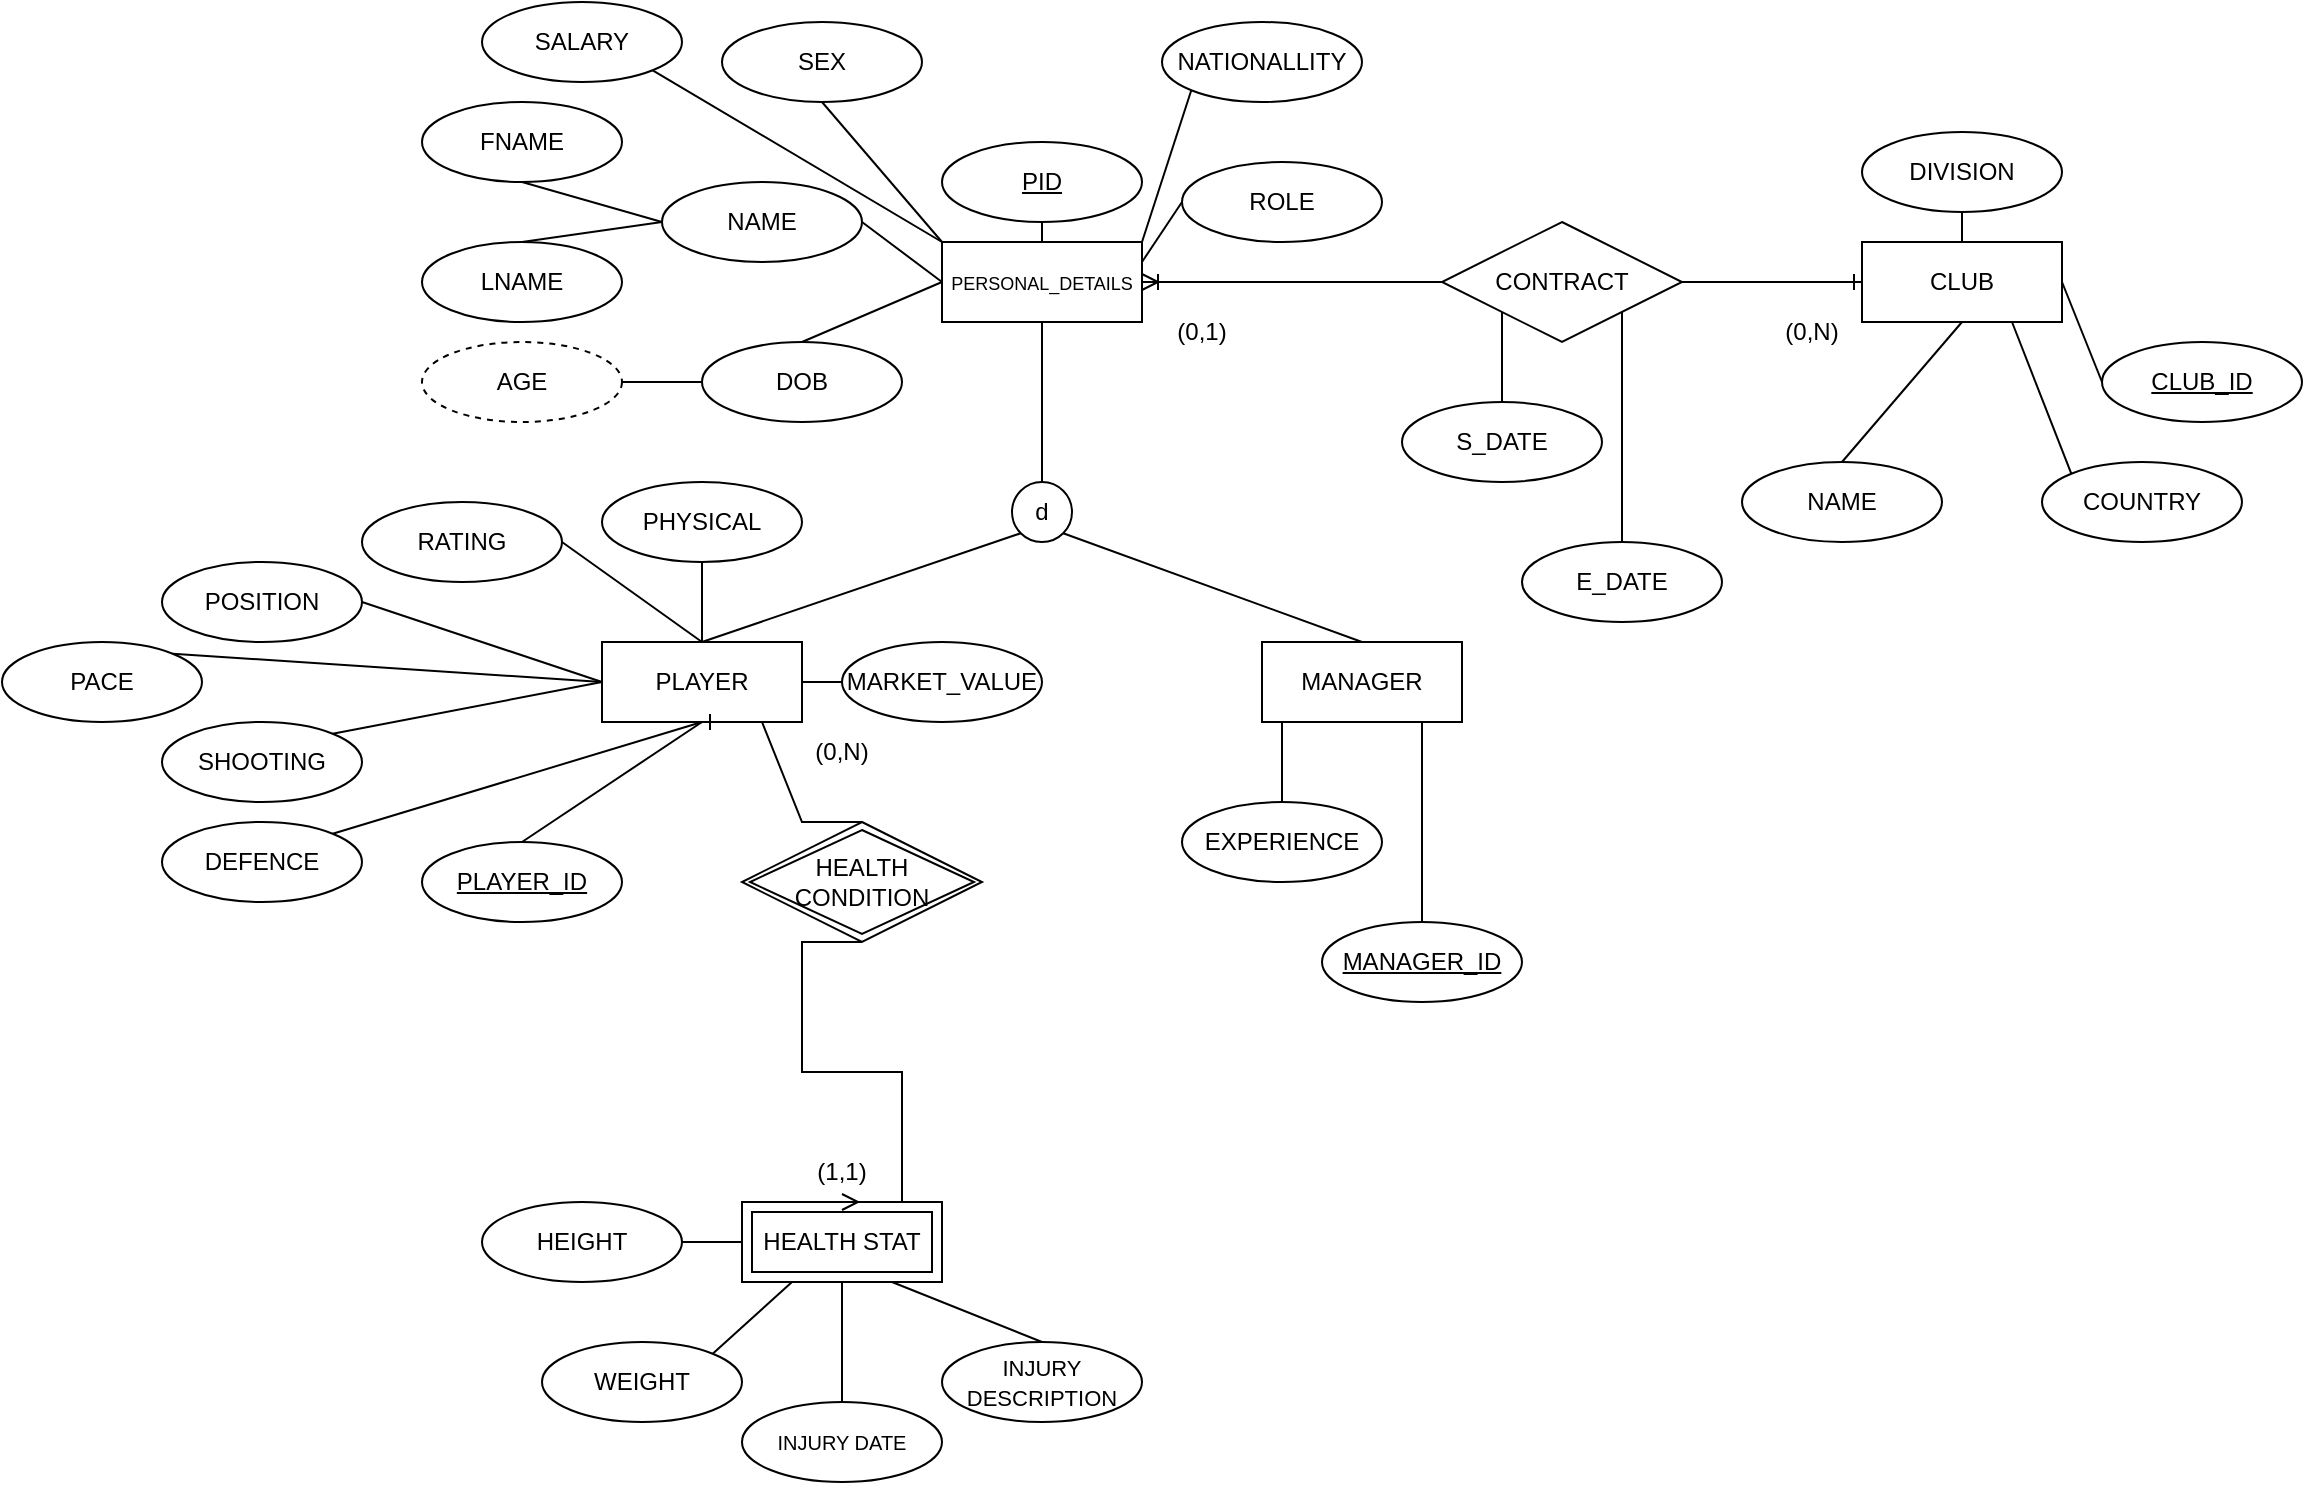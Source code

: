 <mxfile version="22.1.0" type="device">
  <diagram id="R2lEEEUBdFMjLlhIrx00" name="Page-1">
    <mxGraphModel dx="2350" dy="809" grid="1" gridSize="10" guides="1" tooltips="1" connect="1" arrows="1" fold="1" page="1" pageScale="1" pageWidth="850" pageHeight="1100" math="0" shadow="0" extFonts="Permanent Marker^https://fonts.googleapis.com/css?family=Permanent+Marker">
      <root>
        <mxCell id="0" />
        <mxCell id="1" parent="0" />
        <mxCell id="5r5LyRf42d5OrYnqEaNh-48" value="&lt;font style=&quot;font-size: 9px;&quot;&gt;PERSONAL_DETAILS&lt;/font&gt;" style="whiteSpace=wrap;html=1;align=center;" parent="1" vertex="1">
          <mxGeometry x="-40" y="120" width="100" height="40" as="geometry" />
        </mxCell>
        <mxCell id="5r5LyRf42d5OrYnqEaNh-50" value="MANAGER" style="whiteSpace=wrap;html=1;align=center;" parent="1" vertex="1">
          <mxGeometry x="120" y="320" width="100" height="40" as="geometry" />
        </mxCell>
        <mxCell id="5r5LyRf42d5OrYnqEaNh-51" value="PLAYER" style="whiteSpace=wrap;html=1;align=center;" parent="1" vertex="1">
          <mxGeometry x="-210" y="320" width="100" height="40" as="geometry" />
        </mxCell>
        <mxCell id="5r5LyRf42d5OrYnqEaNh-53" value="d" style="ellipse;whiteSpace=wrap;html=1;aspect=fixed;" parent="1" vertex="1">
          <mxGeometry x="-5" y="240" width="30" height="30" as="geometry" />
        </mxCell>
        <mxCell id="5r5LyRf42d5OrYnqEaNh-54" value="" style="endArrow=none;html=1;rounded=0;entryX=0;entryY=1;entryDx=0;entryDy=0;exitX=0.5;exitY=0;exitDx=0;exitDy=0;" parent="1" source="5r5LyRf42d5OrYnqEaNh-51" target="5r5LyRf42d5OrYnqEaNh-53" edge="1">
          <mxGeometry width="50" height="50" relative="1" as="geometry">
            <mxPoint x="310" y="260" as="sourcePoint" />
            <mxPoint x="360" y="210" as="targetPoint" />
          </mxGeometry>
        </mxCell>
        <mxCell id="5r5LyRf42d5OrYnqEaNh-56" value="" style="endArrow=none;html=1;rounded=0;entryX=1;entryY=1;entryDx=0;entryDy=0;exitX=0.5;exitY=0;exitDx=0;exitDy=0;" parent="1" source="5r5LyRf42d5OrYnqEaNh-50" target="5r5LyRf42d5OrYnqEaNh-53" edge="1">
          <mxGeometry width="50" height="50" relative="1" as="geometry">
            <mxPoint x="310" y="260" as="sourcePoint" />
            <mxPoint x="360" y="210" as="targetPoint" />
          </mxGeometry>
        </mxCell>
        <mxCell id="5r5LyRf42d5OrYnqEaNh-58" value="" style="endArrow=none;html=1;rounded=0;entryX=0.5;entryY=1;entryDx=0;entryDy=0;exitX=0.5;exitY=0;exitDx=0;exitDy=0;" parent="1" source="5r5LyRf42d5OrYnqEaNh-53" target="5r5LyRf42d5OrYnqEaNh-48" edge="1">
          <mxGeometry width="50" height="50" relative="1" as="geometry">
            <mxPoint x="280" y="260" as="sourcePoint" />
            <mxPoint x="330" y="210" as="targetPoint" />
          </mxGeometry>
        </mxCell>
        <mxCell id="5r5LyRf42d5OrYnqEaNh-59" value="EXPERIENCE" style="ellipse;whiteSpace=wrap;html=1;align=center;" parent="1" vertex="1">
          <mxGeometry x="80" y="400" width="100" height="40" as="geometry" />
        </mxCell>
        <mxCell id="5r5LyRf42d5OrYnqEaNh-60" value="" style="endArrow=none;html=1;rounded=0;exitX=0.5;exitY=0;exitDx=0;exitDy=0;" parent="1" source="5r5LyRf42d5OrYnqEaNh-59" edge="1">
          <mxGeometry width="50" height="50" relative="1" as="geometry">
            <mxPoint x="280" y="260" as="sourcePoint" />
            <mxPoint x="130" y="360" as="targetPoint" />
          </mxGeometry>
        </mxCell>
        <mxCell id="5r5LyRf42d5OrYnqEaNh-61" value="NAME" style="ellipse;whiteSpace=wrap;html=1;align=center;" parent="1" vertex="1">
          <mxGeometry x="-180" y="90" width="100" height="40" as="geometry" />
        </mxCell>
        <mxCell id="5r5LyRf42d5OrYnqEaNh-62" value="PID" style="ellipse;whiteSpace=wrap;html=1;align=center;fontStyle=4;" parent="1" vertex="1">
          <mxGeometry x="-40" y="70" width="100" height="40" as="geometry" />
        </mxCell>
        <mxCell id="5r5LyRf42d5OrYnqEaNh-63" value="" style="endArrow=none;html=1;rounded=0;entryX=0.5;entryY=1;entryDx=0;entryDy=0;exitX=0.5;exitY=0;exitDx=0;exitDy=0;" parent="1" source="5r5LyRf42d5OrYnqEaNh-48" target="5r5LyRf42d5OrYnqEaNh-62" edge="1">
          <mxGeometry width="50" height="50" relative="1" as="geometry">
            <mxPoint x="280" y="260" as="sourcePoint" />
            <mxPoint x="330" y="210" as="targetPoint" />
          </mxGeometry>
        </mxCell>
        <mxCell id="5r5LyRf42d5OrYnqEaNh-64" value="" style="endArrow=none;html=1;rounded=0;entryX=1;entryY=0.5;entryDx=0;entryDy=0;exitX=0;exitY=0.5;exitDx=0;exitDy=0;" parent="1" source="5r5LyRf42d5OrYnqEaNh-48" target="5r5LyRf42d5OrYnqEaNh-61" edge="1">
          <mxGeometry width="50" height="50" relative="1" as="geometry">
            <mxPoint x="280" y="260" as="sourcePoint" />
            <mxPoint x="330" y="210" as="targetPoint" />
          </mxGeometry>
        </mxCell>
        <mxCell id="5r5LyRf42d5OrYnqEaNh-65" value="FNAME" style="ellipse;whiteSpace=wrap;html=1;align=center;" parent="1" vertex="1">
          <mxGeometry x="-300" y="50" width="100" height="40" as="geometry" />
        </mxCell>
        <mxCell id="5r5LyRf42d5OrYnqEaNh-66" value="LNAME" style="ellipse;whiteSpace=wrap;html=1;align=center;" parent="1" vertex="1">
          <mxGeometry x="-300" y="120" width="100" height="40" as="geometry" />
        </mxCell>
        <mxCell id="5r5LyRf42d5OrYnqEaNh-67" value="" style="endArrow=none;html=1;rounded=0;entryX=0.5;entryY=1;entryDx=0;entryDy=0;exitX=0;exitY=0.5;exitDx=0;exitDy=0;" parent="1" source="5r5LyRf42d5OrYnqEaNh-61" target="5r5LyRf42d5OrYnqEaNh-65" edge="1">
          <mxGeometry width="50" height="50" relative="1" as="geometry">
            <mxPoint x="80" y="260" as="sourcePoint" />
            <mxPoint x="130" y="210" as="targetPoint" />
          </mxGeometry>
        </mxCell>
        <mxCell id="5r5LyRf42d5OrYnqEaNh-68" value="" style="endArrow=none;html=1;rounded=0;entryX=0.5;entryY=0;entryDx=0;entryDy=0;exitX=0;exitY=0.5;exitDx=0;exitDy=0;" parent="1" source="5r5LyRf42d5OrYnqEaNh-61" target="5r5LyRf42d5OrYnqEaNh-66" edge="1">
          <mxGeometry width="50" height="50" relative="1" as="geometry">
            <mxPoint x="80" y="260" as="sourcePoint" />
            <mxPoint x="130" y="210" as="targetPoint" />
          </mxGeometry>
        </mxCell>
        <mxCell id="5r5LyRf42d5OrYnqEaNh-69" value="SEX" style="ellipse;whiteSpace=wrap;html=1;align=center;" parent="1" vertex="1">
          <mxGeometry x="-150" y="10" width="100" height="40" as="geometry" />
        </mxCell>
        <mxCell id="5r5LyRf42d5OrYnqEaNh-70" value="" style="endArrow=none;html=1;rounded=0;entryX=0.5;entryY=1;entryDx=0;entryDy=0;" parent="1" target="5r5LyRf42d5OrYnqEaNh-69" edge="1">
          <mxGeometry width="50" height="50" relative="1" as="geometry">
            <mxPoint x="-40" y="120" as="sourcePoint" />
            <mxPoint x="130" y="210" as="targetPoint" />
          </mxGeometry>
        </mxCell>
        <mxCell id="5r5LyRf42d5OrYnqEaNh-71" value="DOB" style="ellipse;whiteSpace=wrap;html=1;align=center;" parent="1" vertex="1">
          <mxGeometry x="-160" y="170" width="100" height="40" as="geometry" />
        </mxCell>
        <mxCell id="5r5LyRf42d5OrYnqEaNh-72" value="" style="endArrow=none;html=1;rounded=0;entryX=0;entryY=0.5;entryDx=0;entryDy=0;exitX=0.5;exitY=0;exitDx=0;exitDy=0;" parent="1" source="5r5LyRf42d5OrYnqEaNh-71" target="5r5LyRf42d5OrYnqEaNh-48" edge="1">
          <mxGeometry width="50" height="50" relative="1" as="geometry">
            <mxPoint x="80" y="260" as="sourcePoint" />
            <mxPoint x="130" y="210" as="targetPoint" />
          </mxGeometry>
        </mxCell>
        <mxCell id="5r5LyRf42d5OrYnqEaNh-73" value="AGE" style="ellipse;whiteSpace=wrap;html=1;align=center;dashed=1;" parent="1" vertex="1">
          <mxGeometry x="-300" y="170" width="100" height="40" as="geometry" />
        </mxCell>
        <mxCell id="5r5LyRf42d5OrYnqEaNh-74" value="" style="endArrow=none;html=1;rounded=0;entryX=0;entryY=0.5;entryDx=0;entryDy=0;exitX=1;exitY=0.5;exitDx=0;exitDy=0;" parent="1" source="5r5LyRf42d5OrYnqEaNh-73" target="5r5LyRf42d5OrYnqEaNh-71" edge="1">
          <mxGeometry width="50" height="50" relative="1" as="geometry">
            <mxPoint x="80" y="260" as="sourcePoint" />
            <mxPoint x="130" y="210" as="targetPoint" />
          </mxGeometry>
        </mxCell>
        <mxCell id="5r5LyRf42d5OrYnqEaNh-76" value="NATIONALLITY" style="ellipse;whiteSpace=wrap;html=1;align=center;" parent="1" vertex="1">
          <mxGeometry x="70" y="10" width="100" height="40" as="geometry" />
        </mxCell>
        <mxCell id="5r5LyRf42d5OrYnqEaNh-77" value="" style="endArrow=none;html=1;rounded=0;entryX=0;entryY=1;entryDx=0;entryDy=0;exitX=1;exitY=0;exitDx=0;exitDy=0;" parent="1" source="5r5LyRf42d5OrYnqEaNh-48" target="5r5LyRf42d5OrYnqEaNh-76" edge="1">
          <mxGeometry width="50" height="50" relative="1" as="geometry">
            <mxPoint x="80" y="260" as="sourcePoint" />
            <mxPoint x="130" y="210" as="targetPoint" />
          </mxGeometry>
        </mxCell>
        <mxCell id="5r5LyRf42d5OrYnqEaNh-81" value="PLAYER_ID" style="ellipse;whiteSpace=wrap;html=1;align=center;fontStyle=4;" parent="1" vertex="1">
          <mxGeometry x="-300" y="420" width="100" height="40" as="geometry" />
        </mxCell>
        <mxCell id="5r5LyRf42d5OrYnqEaNh-82" value="MANAGER_ID&lt;br&gt;" style="ellipse;whiteSpace=wrap;html=1;align=center;fontStyle=4;" parent="1" vertex="1">
          <mxGeometry x="150" y="460" width="100" height="40" as="geometry" />
        </mxCell>
        <mxCell id="5r5LyRf42d5OrYnqEaNh-83" value="" style="endArrow=none;html=1;rounded=0;exitX=0.5;exitY=0;exitDx=0;exitDy=0;" parent="1" source="5r5LyRf42d5OrYnqEaNh-82" edge="1">
          <mxGeometry width="50" height="50" relative="1" as="geometry">
            <mxPoint x="160" y="260" as="sourcePoint" />
            <mxPoint x="200" y="360" as="targetPoint" />
          </mxGeometry>
        </mxCell>
        <mxCell id="5r5LyRf42d5OrYnqEaNh-84" value="" style="endArrow=none;html=1;rounded=0;exitX=0.5;exitY=0;exitDx=0;exitDy=0;" parent="1" source="5r5LyRf42d5OrYnqEaNh-81" edge="1">
          <mxGeometry width="50" height="50" relative="1" as="geometry">
            <mxPoint x="-50" y="360" as="sourcePoint" />
            <mxPoint x="-160" y="360" as="targetPoint" />
          </mxGeometry>
        </mxCell>
        <mxCell id="5r5LyRf42d5OrYnqEaNh-85" value="RATING" style="ellipse;whiteSpace=wrap;html=1;align=center;" parent="1" vertex="1">
          <mxGeometry x="-330" y="250" width="100" height="40" as="geometry" />
        </mxCell>
        <mxCell id="5r5LyRf42d5OrYnqEaNh-86" value="" style="endArrow=none;html=1;rounded=0;entryX=0.5;entryY=0;entryDx=0;entryDy=0;exitX=1;exitY=0.5;exitDx=0;exitDy=0;" parent="1" source="5r5LyRf42d5OrYnqEaNh-85" target="5r5LyRf42d5OrYnqEaNh-51" edge="1">
          <mxGeometry width="50" height="50" relative="1" as="geometry">
            <mxPoint x="-50" y="360" as="sourcePoint" />
            <mxPoint y="310" as="targetPoint" />
          </mxGeometry>
        </mxCell>
        <mxCell id="5r5LyRf42d5OrYnqEaNh-87" value="POSITION" style="ellipse;whiteSpace=wrap;html=1;align=center;" parent="1" vertex="1">
          <mxGeometry x="-430" y="280" width="100" height="40" as="geometry" />
        </mxCell>
        <mxCell id="5r5LyRf42d5OrYnqEaNh-88" value="" style="endArrow=none;html=1;rounded=0;exitX=1;exitY=0.5;exitDx=0;exitDy=0;entryX=0;entryY=0.5;entryDx=0;entryDy=0;" parent="1" source="5r5LyRf42d5OrYnqEaNh-87" target="5r5LyRf42d5OrYnqEaNh-51" edge="1">
          <mxGeometry width="50" height="50" relative="1" as="geometry">
            <mxPoint x="-50" y="360" as="sourcePoint" />
            <mxPoint x="-220" y="340" as="targetPoint" />
          </mxGeometry>
        </mxCell>
        <mxCell id="5r5LyRf42d5OrYnqEaNh-89" value="PACE" style="ellipse;whiteSpace=wrap;html=1;align=center;" parent="1" vertex="1">
          <mxGeometry x="-510" y="320" width="100" height="40" as="geometry" />
        </mxCell>
        <mxCell id="5r5LyRf42d5OrYnqEaNh-90" value="SHOOTING" style="ellipse;whiteSpace=wrap;html=1;align=center;" parent="1" vertex="1">
          <mxGeometry x="-430" y="360" width="100" height="40" as="geometry" />
        </mxCell>
        <mxCell id="5r5LyRf42d5OrYnqEaNh-91" value="DEFENCE" style="ellipse;whiteSpace=wrap;html=1;align=center;" parent="1" vertex="1">
          <mxGeometry x="-430" y="410" width="100" height="40" as="geometry" />
        </mxCell>
        <mxCell id="5r5LyRf42d5OrYnqEaNh-92" value="&lt;font style=&quot;font-size: 11px;&quot;&gt;INJURY DESCRIPTION&lt;/font&gt;" style="ellipse;whiteSpace=wrap;html=1;align=center;" parent="1" vertex="1">
          <mxGeometry x="-40" y="670" width="100" height="40" as="geometry" />
        </mxCell>
        <mxCell id="5r5LyRf42d5OrYnqEaNh-93" value="PHYSICAL" style="ellipse;whiteSpace=wrap;html=1;align=center;" parent="1" vertex="1">
          <mxGeometry x="-210" y="240" width="100" height="40" as="geometry" />
        </mxCell>
        <mxCell id="5r5LyRf42d5OrYnqEaNh-94" value="" style="endArrow=none;html=1;rounded=0;entryX=0;entryY=0.5;entryDx=0;entryDy=0;exitX=1;exitY=0;exitDx=0;exitDy=0;" parent="1" source="5r5LyRf42d5OrYnqEaNh-89" target="5r5LyRf42d5OrYnqEaNh-51" edge="1">
          <mxGeometry width="50" height="50" relative="1" as="geometry">
            <mxPoint x="-50" y="360" as="sourcePoint" />
            <mxPoint y="310" as="targetPoint" />
          </mxGeometry>
        </mxCell>
        <mxCell id="5r5LyRf42d5OrYnqEaNh-97" value="" style="endArrow=none;html=1;rounded=0;entryX=0;entryY=0.5;entryDx=0;entryDy=0;exitX=1;exitY=0;exitDx=0;exitDy=0;" parent="1" source="5r5LyRf42d5OrYnqEaNh-90" target="5r5LyRf42d5OrYnqEaNh-51" edge="1">
          <mxGeometry width="50" height="50" relative="1" as="geometry">
            <mxPoint x="-50" y="360" as="sourcePoint" />
            <mxPoint y="310" as="targetPoint" />
          </mxGeometry>
        </mxCell>
        <mxCell id="5r5LyRf42d5OrYnqEaNh-101" value="" style="endArrow=none;html=1;rounded=0;entryX=0.5;entryY=1;entryDx=0;entryDy=0;exitX=1;exitY=0;exitDx=0;exitDy=0;" parent="1" source="5r5LyRf42d5OrYnqEaNh-91" target="5r5LyRf42d5OrYnqEaNh-51" edge="1">
          <mxGeometry width="50" height="50" relative="1" as="geometry">
            <mxPoint x="-50" y="360" as="sourcePoint" />
            <mxPoint y="310" as="targetPoint" />
          </mxGeometry>
        </mxCell>
        <mxCell id="5r5LyRf42d5OrYnqEaNh-102" value="" style="endArrow=none;html=1;rounded=0;entryX=0.5;entryY=1;entryDx=0;entryDy=0;exitX=0.5;exitY=0;exitDx=0;exitDy=0;" parent="1" source="5r5LyRf42d5OrYnqEaNh-51" target="5r5LyRf42d5OrYnqEaNh-93" edge="1">
          <mxGeometry width="50" height="50" relative="1" as="geometry">
            <mxPoint x="-50" y="260" as="sourcePoint" />
            <mxPoint y="210" as="targetPoint" />
          </mxGeometry>
        </mxCell>
        <mxCell id="5r5LyRf42d5OrYnqEaNh-104" value="HEALTH CONDITION" style="shape=rhombus;double=1;perimeter=rhombusPerimeter;whiteSpace=wrap;html=1;align=center;" parent="1" vertex="1">
          <mxGeometry x="-140" y="410" width="120" height="60" as="geometry" />
        </mxCell>
        <mxCell id="5r5LyRf42d5OrYnqEaNh-105" value="HEALTH STAT" style="shape=ext;margin=3;double=1;whiteSpace=wrap;html=1;align=center;" parent="1" vertex="1">
          <mxGeometry x="-140" y="600" width="100" height="40" as="geometry" />
        </mxCell>
        <mxCell id="5r5LyRf42d5OrYnqEaNh-110" value="HEIGHT" style="ellipse;whiteSpace=wrap;html=1;align=center;" parent="1" vertex="1">
          <mxGeometry x="-270" y="600" width="100" height="40" as="geometry" />
        </mxCell>
        <mxCell id="5r5LyRf42d5OrYnqEaNh-111" value="WEIGHT" style="ellipse;whiteSpace=wrap;html=1;align=center;" parent="1" vertex="1">
          <mxGeometry x="-240" y="670" width="100" height="40" as="geometry" />
        </mxCell>
        <mxCell id="5r5LyRf42d5OrYnqEaNh-112" value="&lt;font style=&quot;font-size: 10px;&quot;&gt;INJURY DATE&lt;/font&gt;" style="ellipse;whiteSpace=wrap;html=1;align=center;" parent="1" vertex="1">
          <mxGeometry x="-140" y="700" width="100" height="40" as="geometry" />
        </mxCell>
        <mxCell id="5r5LyRf42d5OrYnqEaNh-114" value="" style="endArrow=none;html=1;rounded=0;exitX=1;exitY=0.5;exitDx=0;exitDy=0;entryX=0;entryY=0.5;entryDx=0;entryDy=0;" parent="1" source="5r5LyRf42d5OrYnqEaNh-110" target="5r5LyRf42d5OrYnqEaNh-105" edge="1">
          <mxGeometry width="50" height="50" relative="1" as="geometry">
            <mxPoint x="-50" y="460" as="sourcePoint" />
            <mxPoint y="410" as="targetPoint" />
          </mxGeometry>
        </mxCell>
        <mxCell id="5r5LyRf42d5OrYnqEaNh-116" value="" style="endArrow=none;html=1;rounded=0;exitX=1;exitY=0;exitDx=0;exitDy=0;entryX=0.25;entryY=1;entryDx=0;entryDy=0;" parent="1" source="5r5LyRf42d5OrYnqEaNh-111" target="5r5LyRf42d5OrYnqEaNh-105" edge="1">
          <mxGeometry width="50" height="50" relative="1" as="geometry">
            <mxPoint x="-50" y="460" as="sourcePoint" />
            <mxPoint y="410" as="targetPoint" />
          </mxGeometry>
        </mxCell>
        <mxCell id="5r5LyRf42d5OrYnqEaNh-118" value="" style="endArrow=none;html=1;rounded=0;exitX=0.5;exitY=0;exitDx=0;exitDy=0;entryX=0.5;entryY=1;entryDx=0;entryDy=0;" parent="1" source="5r5LyRf42d5OrYnqEaNh-112" target="5r5LyRf42d5OrYnqEaNh-105" edge="1">
          <mxGeometry width="50" height="50" relative="1" as="geometry">
            <mxPoint x="-50" y="460" as="sourcePoint" />
            <mxPoint y="410" as="targetPoint" />
          </mxGeometry>
        </mxCell>
        <mxCell id="5r5LyRf42d5OrYnqEaNh-119" value="" style="endArrow=none;html=1;rounded=0;exitX=0.5;exitY=0;exitDx=0;exitDy=0;entryX=0.75;entryY=1;entryDx=0;entryDy=0;" parent="1" source="5r5LyRf42d5OrYnqEaNh-92" target="5r5LyRf42d5OrYnqEaNh-105" edge="1">
          <mxGeometry width="50" height="50" relative="1" as="geometry">
            <mxPoint x="-50" y="460" as="sourcePoint" />
            <mxPoint y="410" as="targetPoint" />
          </mxGeometry>
        </mxCell>
        <mxCell id="5r5LyRf42d5OrYnqEaNh-133" value="CLUB" style="whiteSpace=wrap;html=1;align=center;" parent="1" vertex="1">
          <mxGeometry x="420" y="120" width="100" height="40" as="geometry" />
        </mxCell>
        <mxCell id="5r5LyRf42d5OrYnqEaNh-134" value="CLUB_ID" style="ellipse;whiteSpace=wrap;html=1;align=center;fontStyle=4;" parent="1" vertex="1">
          <mxGeometry x="540" y="170" width="100" height="40" as="geometry" />
        </mxCell>
        <mxCell id="5r5LyRf42d5OrYnqEaNh-135" value="NAME" style="ellipse;whiteSpace=wrap;html=1;align=center;" parent="1" vertex="1">
          <mxGeometry x="360" y="230" width="100" height="40" as="geometry" />
        </mxCell>
        <mxCell id="5r5LyRf42d5OrYnqEaNh-138" value="DIVISION" style="ellipse;whiteSpace=wrap;html=1;align=center;" parent="1" vertex="1">
          <mxGeometry x="420" y="65" width="100" height="40" as="geometry" />
        </mxCell>
        <mxCell id="5r5LyRf42d5OrYnqEaNh-139" value="COUNTRY" style="ellipse;whiteSpace=wrap;html=1;align=center;" parent="1" vertex="1">
          <mxGeometry x="510" y="230" width="100" height="40" as="geometry" />
        </mxCell>
        <mxCell id="5r5LyRf42d5OrYnqEaNh-140" value="" style="endArrow=none;html=1;rounded=0;entryX=0;entryY=0.5;entryDx=0;entryDy=0;exitX=1;exitY=0.5;exitDx=0;exitDy=0;" parent="1" source="5r5LyRf42d5OrYnqEaNh-133" target="5r5LyRf42d5OrYnqEaNh-134" edge="1">
          <mxGeometry width="50" height="50" relative="1" as="geometry">
            <mxPoint x="130" y="380" as="sourcePoint" />
            <mxPoint x="180" y="330" as="targetPoint" />
          </mxGeometry>
        </mxCell>
        <mxCell id="5r5LyRf42d5OrYnqEaNh-141" value="" style="endArrow=none;html=1;rounded=0;entryX=0;entryY=0;entryDx=0;entryDy=0;exitX=0.75;exitY=1;exitDx=0;exitDy=0;" parent="1" source="5r5LyRf42d5OrYnqEaNh-133" target="5r5LyRf42d5OrYnqEaNh-139" edge="1">
          <mxGeometry width="50" height="50" relative="1" as="geometry">
            <mxPoint x="130" y="380" as="sourcePoint" />
            <mxPoint x="180" y="330" as="targetPoint" />
          </mxGeometry>
        </mxCell>
        <mxCell id="5r5LyRf42d5OrYnqEaNh-142" value="" style="endArrow=none;html=1;rounded=0;entryX=0.5;entryY=1;entryDx=0;entryDy=0;exitX=0.5;exitY=0;exitDx=0;exitDy=0;" parent="1" source="5r5LyRf42d5OrYnqEaNh-133" target="5r5LyRf42d5OrYnqEaNh-138" edge="1">
          <mxGeometry width="50" height="50" relative="1" as="geometry">
            <mxPoint x="130" y="380" as="sourcePoint" />
            <mxPoint x="180" y="330" as="targetPoint" />
          </mxGeometry>
        </mxCell>
        <mxCell id="5r5LyRf42d5OrYnqEaNh-143" value="" style="endArrow=none;html=1;rounded=0;entryX=0.5;entryY=1;entryDx=0;entryDy=0;exitX=0.5;exitY=0;exitDx=0;exitDy=0;" parent="1" source="5r5LyRf42d5OrYnqEaNh-135" target="5r5LyRf42d5OrYnqEaNh-133" edge="1">
          <mxGeometry width="50" height="50" relative="1" as="geometry">
            <mxPoint x="130" y="380" as="sourcePoint" />
            <mxPoint x="180" y="330" as="targetPoint" />
          </mxGeometry>
        </mxCell>
        <mxCell id="5r5LyRf42d5OrYnqEaNh-144" value="CONTRACT" style="shape=rhombus;perimeter=rhombusPerimeter;whiteSpace=wrap;html=1;align=center;" parent="1" vertex="1">
          <mxGeometry x="210" y="110" width="120" height="60" as="geometry" />
        </mxCell>
        <mxCell id="5r5LyRf42d5OrYnqEaNh-149" value="S_DATE" style="ellipse;whiteSpace=wrap;html=1;align=center;" parent="1" vertex="1">
          <mxGeometry x="190" y="200" width="100" height="40" as="geometry" />
        </mxCell>
        <mxCell id="5r5LyRf42d5OrYnqEaNh-150" value="E_DATE" style="ellipse;whiteSpace=wrap;html=1;align=center;" parent="1" vertex="1">
          <mxGeometry x="250" y="270" width="100" height="40" as="geometry" />
        </mxCell>
        <mxCell id="5r5LyRf42d5OrYnqEaNh-151" value="" style="endArrow=none;html=1;rounded=0;exitX=0.5;exitY=0;exitDx=0;exitDy=0;entryX=0;entryY=1;entryDx=0;entryDy=0;" parent="1" source="5r5LyRf42d5OrYnqEaNh-149" target="5r5LyRf42d5OrYnqEaNh-144" edge="1">
          <mxGeometry width="50" height="50" relative="1" as="geometry">
            <mxPoint x="130" y="380" as="sourcePoint" />
            <mxPoint x="180" y="330" as="targetPoint" />
          </mxGeometry>
        </mxCell>
        <mxCell id="5r5LyRf42d5OrYnqEaNh-153" value="" style="endArrow=none;html=1;rounded=0;exitX=1;exitY=1;exitDx=0;exitDy=0;entryX=0.5;entryY=0;entryDx=0;entryDy=0;" parent="1" source="5r5LyRf42d5OrYnqEaNh-144" target="5r5LyRf42d5OrYnqEaNh-150" edge="1">
          <mxGeometry width="50" height="50" relative="1" as="geometry">
            <mxPoint x="130" y="380" as="sourcePoint" />
            <mxPoint x="180" y="330" as="targetPoint" />
          </mxGeometry>
        </mxCell>
        <mxCell id="5r5LyRf42d5OrYnqEaNh-174" value="" style="edgeStyle=entityRelationEdgeStyle;fontSize=12;html=1;endArrow=ERone;endFill=1;rounded=0;entryX=0.5;entryY=1;entryDx=0;entryDy=0;exitX=0.5;exitY=0;exitDx=0;exitDy=0;" parent="1" source="5r5LyRf42d5OrYnqEaNh-104" target="5r5LyRf42d5OrYnqEaNh-51" edge="1">
          <mxGeometry width="100" height="100" relative="1" as="geometry">
            <mxPoint x="-10" y="460" as="sourcePoint" />
            <mxPoint x="90" y="360" as="targetPoint" />
          </mxGeometry>
        </mxCell>
        <mxCell id="5r5LyRf42d5OrYnqEaNh-175" value="" style="edgeStyle=entityRelationEdgeStyle;fontSize=12;html=1;endArrow=ERmany;rounded=0;entryX=0.5;entryY=0;entryDx=0;entryDy=0;exitX=0.5;exitY=1;exitDx=0;exitDy=0;" parent="1" source="5r5LyRf42d5OrYnqEaNh-104" target="5r5LyRf42d5OrYnqEaNh-105" edge="1">
          <mxGeometry width="100" height="100" relative="1" as="geometry">
            <mxPoint x="-10" y="460" as="sourcePoint" />
            <mxPoint x="90" y="360" as="targetPoint" />
          </mxGeometry>
        </mxCell>
        <mxCell id="5r5LyRf42d5OrYnqEaNh-180" value="" style="edgeStyle=entityRelationEdgeStyle;fontSize=12;html=1;endArrow=ERone;endFill=1;rounded=0;entryX=0;entryY=0.5;entryDx=0;entryDy=0;exitX=1;exitY=0.5;exitDx=0;exitDy=0;" parent="1" source="5r5LyRf42d5OrYnqEaNh-144" target="5r5LyRf42d5OrYnqEaNh-133" edge="1">
          <mxGeometry width="100" height="100" relative="1" as="geometry">
            <mxPoint x="-10" y="360" as="sourcePoint" />
            <mxPoint x="90" y="260" as="targetPoint" />
          </mxGeometry>
        </mxCell>
        <mxCell id="5r5LyRf42d5OrYnqEaNh-184" value="" style="edgeStyle=entityRelationEdgeStyle;fontSize=12;html=1;endArrow=ERoneToMany;rounded=0;entryX=1;entryY=0.5;entryDx=0;entryDy=0;exitX=0;exitY=0.5;exitDx=0;exitDy=0;" parent="1" source="5r5LyRf42d5OrYnqEaNh-144" target="5r5LyRf42d5OrYnqEaNh-48" edge="1">
          <mxGeometry width="100" height="100" relative="1" as="geometry">
            <mxPoint x="40" y="340" as="sourcePoint" />
            <mxPoint x="140" y="240" as="targetPoint" />
          </mxGeometry>
        </mxCell>
        <mxCell id="5r5LyRf42d5OrYnqEaNh-189" value="(1,1)" style="text;html=1;strokeColor=none;fillColor=none;align=center;verticalAlign=middle;whiteSpace=wrap;rounded=0;" parent="1" vertex="1">
          <mxGeometry x="-120" y="570" width="60" height="30" as="geometry" />
        </mxCell>
        <mxCell id="5r5LyRf42d5OrYnqEaNh-190" value="(0,N)" style="text;html=1;strokeColor=none;fillColor=none;align=center;verticalAlign=middle;whiteSpace=wrap;rounded=0;" parent="1" vertex="1">
          <mxGeometry x="365" y="150" width="60" height="30" as="geometry" />
        </mxCell>
        <mxCell id="5r5LyRf42d5OrYnqEaNh-191" value="(0,1)" style="text;html=1;strokeColor=none;fillColor=none;align=center;verticalAlign=middle;whiteSpace=wrap;rounded=0;" parent="1" vertex="1">
          <mxGeometry x="60" y="150" width="60" height="30" as="geometry" />
        </mxCell>
        <mxCell id="5r5LyRf42d5OrYnqEaNh-194" value="(0,N)" style="text;html=1;strokeColor=none;fillColor=none;align=center;verticalAlign=middle;whiteSpace=wrap;rounded=0;" parent="1" vertex="1">
          <mxGeometry x="-120" y="360" width="60" height="30" as="geometry" />
        </mxCell>
        <mxCell id="Edb8vs23dDPlseFTTAMZ-2" value="ROLE" style="ellipse;whiteSpace=wrap;html=1;align=center;" vertex="1" parent="1">
          <mxGeometry x="80" y="80" width="100" height="40" as="geometry" />
        </mxCell>
        <mxCell id="Edb8vs23dDPlseFTTAMZ-3" value="" style="endArrow=none;html=1;rounded=0;entryX=0;entryY=0.5;entryDx=0;entryDy=0;exitX=1;exitY=0.25;exitDx=0;exitDy=0;" edge="1" parent="1" source="5r5LyRf42d5OrYnqEaNh-48" target="Edb8vs23dDPlseFTTAMZ-2">
          <mxGeometry width="50" height="50" relative="1" as="geometry">
            <mxPoint x="-60" y="210" as="sourcePoint" />
            <mxPoint x="-10" y="160" as="targetPoint" />
          </mxGeometry>
        </mxCell>
        <mxCell id="Edb8vs23dDPlseFTTAMZ-14" value="SALARY" style="ellipse;whiteSpace=wrap;html=1;align=center;" vertex="1" parent="1">
          <mxGeometry x="-270" width="100" height="40" as="geometry" />
        </mxCell>
        <mxCell id="Edb8vs23dDPlseFTTAMZ-15" value="MARKET_VALUE" style="ellipse;whiteSpace=wrap;html=1;align=center;" vertex="1" parent="1">
          <mxGeometry x="-90" y="320" width="100" height="40" as="geometry" />
        </mxCell>
        <mxCell id="Edb8vs23dDPlseFTTAMZ-16" value="" style="endArrow=none;html=1;rounded=0;entryX=1;entryY=0.5;entryDx=0;entryDy=0;exitX=0;exitY=0.5;exitDx=0;exitDy=0;" edge="1" parent="1" source="Edb8vs23dDPlseFTTAMZ-15" target="5r5LyRf42d5OrYnqEaNh-51">
          <mxGeometry width="50" height="50" relative="1" as="geometry">
            <mxPoint x="10" y="290" as="sourcePoint" />
            <mxPoint x="60" y="240" as="targetPoint" />
          </mxGeometry>
        </mxCell>
        <mxCell id="Edb8vs23dDPlseFTTAMZ-17" value="" style="endArrow=none;html=1;rounded=0;exitX=1;exitY=1;exitDx=0;exitDy=0;entryX=0;entryY=0;entryDx=0;entryDy=0;" edge="1" parent="1" source="Edb8vs23dDPlseFTTAMZ-14" target="5r5LyRf42d5OrYnqEaNh-48">
          <mxGeometry width="50" height="50" relative="1" as="geometry">
            <mxPoint x="10" y="290" as="sourcePoint" />
            <mxPoint x="-40" y="120" as="targetPoint" />
          </mxGeometry>
        </mxCell>
      </root>
    </mxGraphModel>
  </diagram>
</mxfile>
